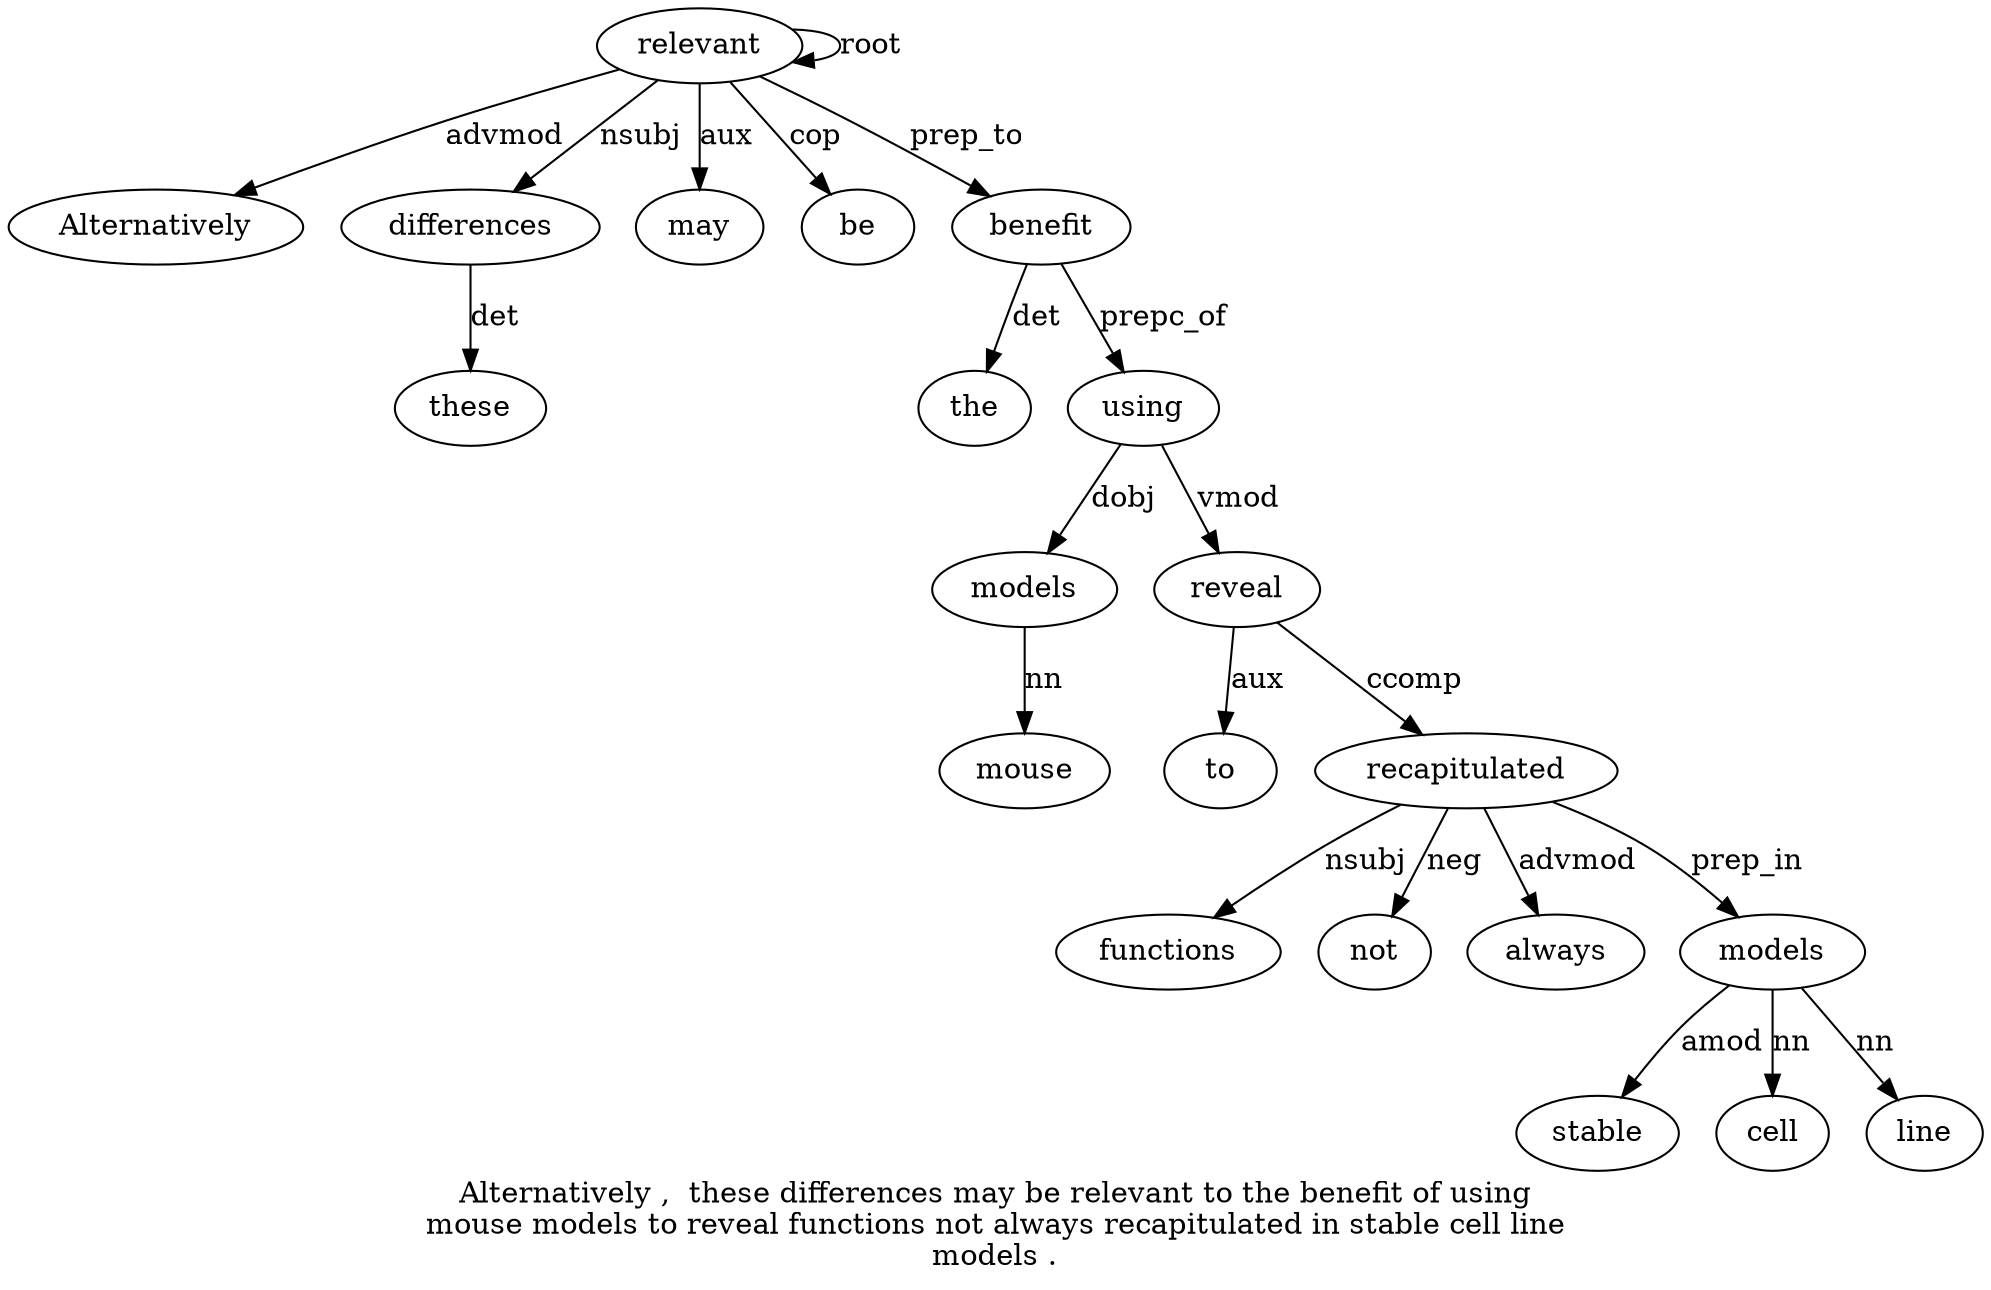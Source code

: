 digraph "Alternatively ,  these differences may be relevant to the benefit of using mouse models to reveal functions not always recapitulated in stable cell line models ." {
label="Alternatively ,  these differences may be relevant to the benefit of using
mouse models to reveal functions not always recapitulated in stable cell line
models .";
relevant7 [style=filled, fillcolor=white, label=relevant];
Alternatively1 [style=filled, fillcolor=white, label=Alternatively];
relevant7 -> Alternatively1  [label=advmod];
differences4 [style=filled, fillcolor=white, label=differences];
these3 [style=filled, fillcolor=white, label=these];
differences4 -> these3  [label=det];
relevant7 -> differences4  [label=nsubj];
may5 [style=filled, fillcolor=white, label=may];
relevant7 -> may5  [label=aux];
be6 [style=filled, fillcolor=white, label=be];
relevant7 -> be6  [label=cop];
relevant7 -> relevant7  [label=root];
benefit10 [style=filled, fillcolor=white, label=benefit];
the9 [style=filled, fillcolor=white, label=the];
benefit10 -> the9  [label=det];
relevant7 -> benefit10  [label=prep_to];
using12 [style=filled, fillcolor=white, label=using];
benefit10 -> using12  [label=prepc_of];
models14 [style=filled, fillcolor=white, label=models];
mouse13 [style=filled, fillcolor=white, label=mouse];
models14 -> mouse13  [label=nn];
using12 -> models14  [label=dobj];
reveal16 [style=filled, fillcolor=white, label=reveal];
to15 [style=filled, fillcolor=white, label=to];
reveal16 -> to15  [label=aux];
using12 -> reveal16  [label=vmod];
recapitulated20 [style=filled, fillcolor=white, label=recapitulated];
functions17 [style=filled, fillcolor=white, label=functions];
recapitulated20 -> functions17  [label=nsubj];
not18 [style=filled, fillcolor=white, label=not];
recapitulated20 -> not18  [label=neg];
always19 [style=filled, fillcolor=white, label=always];
recapitulated20 -> always19  [label=advmod];
reveal16 -> recapitulated20  [label=ccomp];
models25 [style=filled, fillcolor=white, label=models];
stable22 [style=filled, fillcolor=white, label=stable];
models25 -> stable22  [label=amod];
cell23 [style=filled, fillcolor=white, label=cell];
models25 -> cell23  [label=nn];
line24 [style=filled, fillcolor=white, label=line];
models25 -> line24  [label=nn];
recapitulated20 -> models25  [label=prep_in];
}
